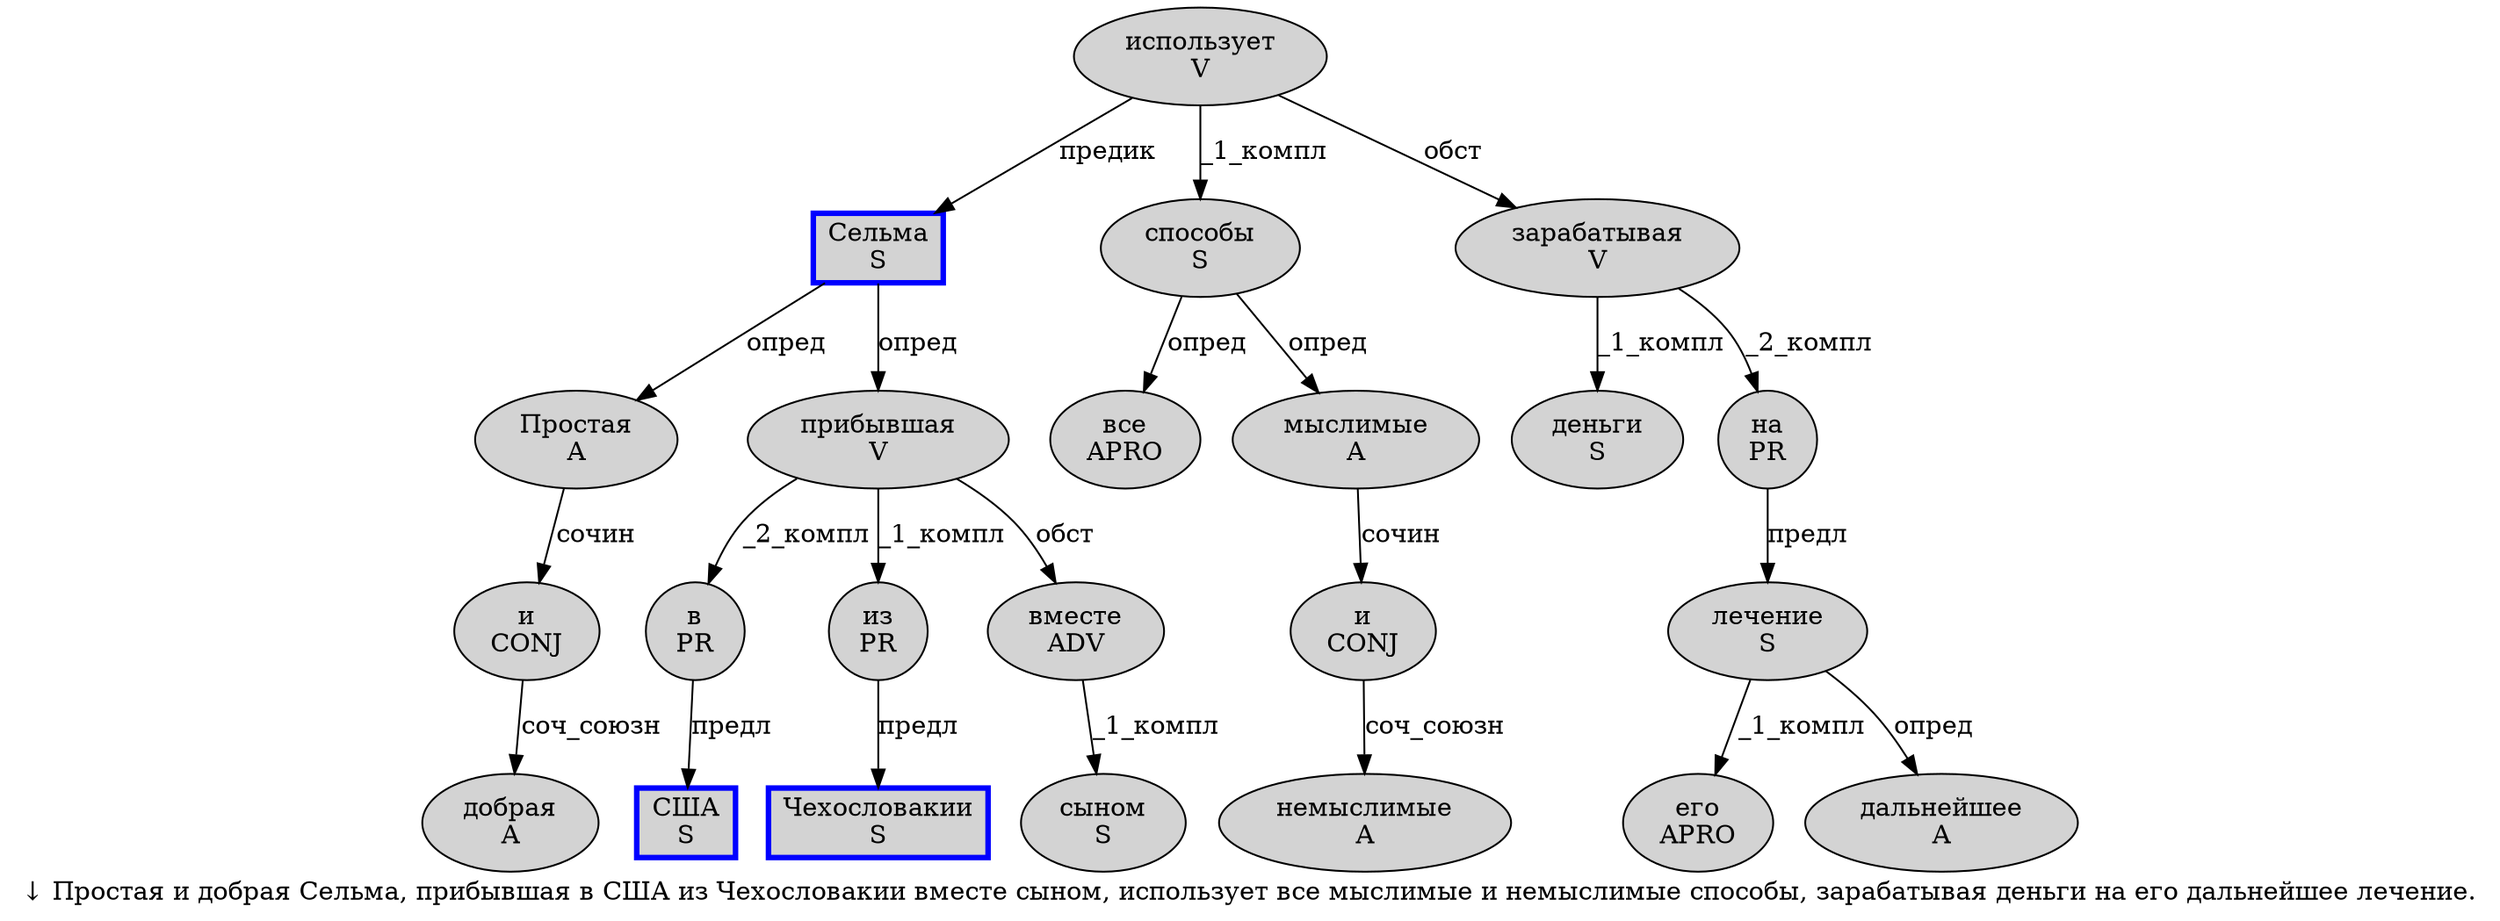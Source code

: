 digraph SENTENCE_1454 {
	graph [label="↓ Простая и добрая Сельма, прибывшая в США из Чехословакии вместе сыном, использует все мыслимые и немыслимые способы, зарабатывая деньги на его дальнейшее лечение."]
	node [style=filled]
		1 [label="Простая
A" color="" fillcolor=lightgray penwidth=1 shape=ellipse]
		2 [label="и
CONJ" color="" fillcolor=lightgray penwidth=1 shape=ellipse]
		3 [label="добрая
A" color="" fillcolor=lightgray penwidth=1 shape=ellipse]
		4 [label="Сельма
S" color=blue fillcolor=lightgray penwidth=3 shape=box]
		6 [label="прибывшая
V" color="" fillcolor=lightgray penwidth=1 shape=ellipse]
		7 [label="в
PR" color="" fillcolor=lightgray penwidth=1 shape=ellipse]
		8 [label="США
S" color=blue fillcolor=lightgray penwidth=3 shape=box]
		9 [label="из
PR" color="" fillcolor=lightgray penwidth=1 shape=ellipse]
		10 [label="Чехословакии
S" color=blue fillcolor=lightgray penwidth=3 shape=box]
		11 [label="вместе
ADV" color="" fillcolor=lightgray penwidth=1 shape=ellipse]
		12 [label="сыном
S" color="" fillcolor=lightgray penwidth=1 shape=ellipse]
		14 [label="использует
V" color="" fillcolor=lightgray penwidth=1 shape=ellipse]
		15 [label="все
APRO" color="" fillcolor=lightgray penwidth=1 shape=ellipse]
		16 [label="мыслимые
A" color="" fillcolor=lightgray penwidth=1 shape=ellipse]
		17 [label="и
CONJ" color="" fillcolor=lightgray penwidth=1 shape=ellipse]
		18 [label="немыслимые
A" color="" fillcolor=lightgray penwidth=1 shape=ellipse]
		19 [label="способы
S" color="" fillcolor=lightgray penwidth=1 shape=ellipse]
		21 [label="зарабатывая
V" color="" fillcolor=lightgray penwidth=1 shape=ellipse]
		22 [label="деньги
S" color="" fillcolor=lightgray penwidth=1 shape=ellipse]
		23 [label="на
PR" color="" fillcolor=lightgray penwidth=1 shape=ellipse]
		24 [label="его
APRO" color="" fillcolor=lightgray penwidth=1 shape=ellipse]
		25 [label="дальнейшее
A" color="" fillcolor=lightgray penwidth=1 shape=ellipse]
		26 [label="лечение
S" color="" fillcolor=lightgray penwidth=1 shape=ellipse]
			1 -> 2 [label="сочин"]
			16 -> 17 [label="сочин"]
			6 -> 7 [label="_2_компл"]
			6 -> 9 [label="_1_компл"]
			6 -> 11 [label="обст"]
			4 -> 1 [label="опред"]
			4 -> 6 [label="опред"]
			14 -> 4 [label="предик"]
			14 -> 19 [label="_1_компл"]
			14 -> 21 [label="обст"]
			21 -> 22 [label="_1_компл"]
			21 -> 23 [label="_2_компл"]
			19 -> 15 [label="опред"]
			19 -> 16 [label="опред"]
			23 -> 26 [label="предл"]
			7 -> 8 [label="предл"]
			17 -> 18 [label="соч_союзн"]
			11 -> 12 [label="_1_компл"]
			9 -> 10 [label="предл"]
			2 -> 3 [label="соч_союзн"]
			26 -> 24 [label="_1_компл"]
			26 -> 25 [label="опред"]
}